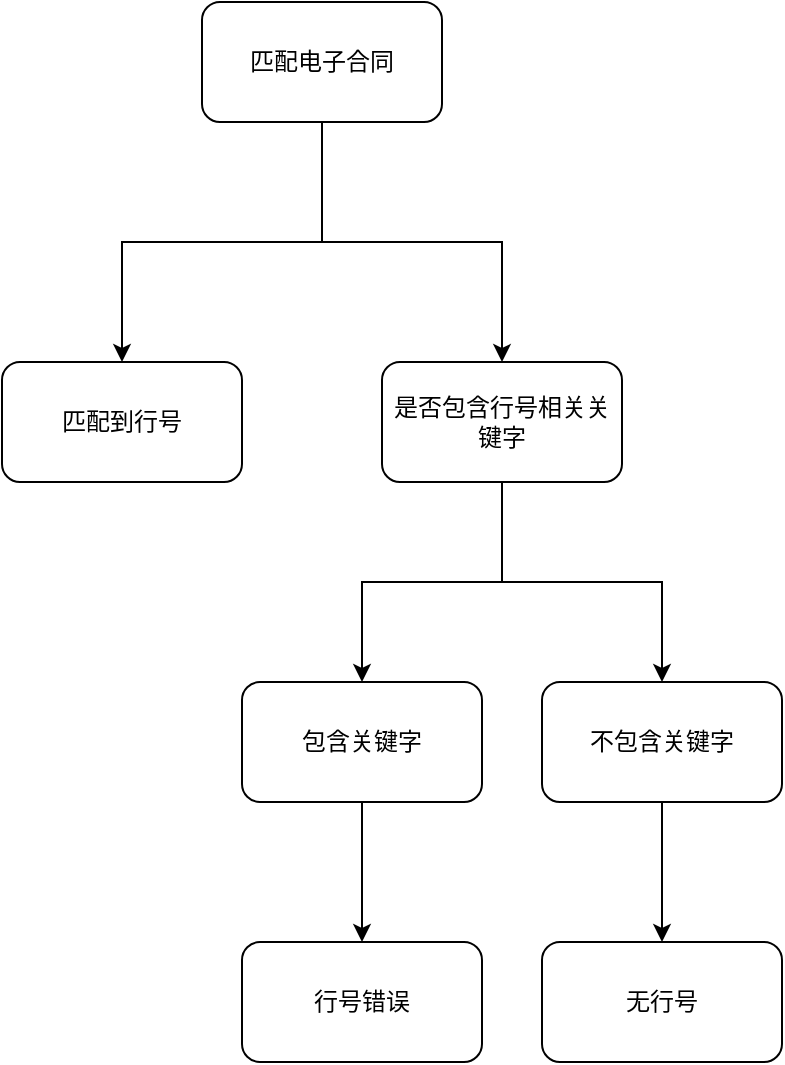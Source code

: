 <mxfile version="20.0.4" type="github">
  <diagram id="oPbZiHAzVxmNo4ZuS6LW" name="Page-1">
    <mxGraphModel dx="1422" dy="762" grid="1" gridSize="10" guides="1" tooltips="1" connect="1" arrows="1" fold="1" page="1" pageScale="1" pageWidth="827" pageHeight="1169" math="0" shadow="0">
      <root>
        <mxCell id="0" />
        <mxCell id="1" parent="0" />
        <mxCell id="HEcll5zw7bfpOyX7mz7_-5" style="edgeStyle=orthogonalEdgeStyle;rounded=0;orthogonalLoop=1;jettySize=auto;html=1;" edge="1" parent="1" source="HEcll5zw7bfpOyX7mz7_-1" target="HEcll5zw7bfpOyX7mz7_-4">
          <mxGeometry relative="1" as="geometry" />
        </mxCell>
        <mxCell id="HEcll5zw7bfpOyX7mz7_-6" style="edgeStyle=orthogonalEdgeStyle;rounded=0;orthogonalLoop=1;jettySize=auto;html=1;" edge="1" parent="1" source="HEcll5zw7bfpOyX7mz7_-1" target="HEcll5zw7bfpOyX7mz7_-2">
          <mxGeometry relative="1" as="geometry" />
        </mxCell>
        <mxCell id="HEcll5zw7bfpOyX7mz7_-1" value="匹配电子合同" style="rounded=1;whiteSpace=wrap;html=1;" vertex="1" parent="1">
          <mxGeometry x="340" y="180" width="120" height="60" as="geometry" />
        </mxCell>
        <mxCell id="HEcll5zw7bfpOyX7mz7_-2" value="匹配到行号" style="rounded=1;whiteSpace=wrap;html=1;" vertex="1" parent="1">
          <mxGeometry x="240" y="360" width="120" height="60" as="geometry" />
        </mxCell>
        <mxCell id="HEcll5zw7bfpOyX7mz7_-8" style="edgeStyle=orthogonalEdgeStyle;rounded=0;orthogonalLoop=1;jettySize=auto;html=1;" edge="1" parent="1" source="HEcll5zw7bfpOyX7mz7_-4" target="HEcll5zw7bfpOyX7mz7_-7">
          <mxGeometry relative="1" as="geometry" />
        </mxCell>
        <mxCell id="HEcll5zw7bfpOyX7mz7_-10" style="edgeStyle=orthogonalEdgeStyle;rounded=0;orthogonalLoop=1;jettySize=auto;html=1;" edge="1" parent="1" source="HEcll5zw7bfpOyX7mz7_-4" target="HEcll5zw7bfpOyX7mz7_-9">
          <mxGeometry relative="1" as="geometry" />
        </mxCell>
        <mxCell id="HEcll5zw7bfpOyX7mz7_-4" value="是否包含行号相关关键字" style="rounded=1;whiteSpace=wrap;html=1;" vertex="1" parent="1">
          <mxGeometry x="430" y="360" width="120" height="60" as="geometry" />
        </mxCell>
        <mxCell id="HEcll5zw7bfpOyX7mz7_-14" style="edgeStyle=orthogonalEdgeStyle;rounded=0;orthogonalLoop=1;jettySize=auto;html=1;" edge="1" parent="1" source="HEcll5zw7bfpOyX7mz7_-7" target="HEcll5zw7bfpOyX7mz7_-13">
          <mxGeometry relative="1" as="geometry" />
        </mxCell>
        <mxCell id="HEcll5zw7bfpOyX7mz7_-7" value="包含关键字" style="rounded=1;whiteSpace=wrap;html=1;" vertex="1" parent="1">
          <mxGeometry x="360" y="520" width="120" height="60" as="geometry" />
        </mxCell>
        <mxCell id="HEcll5zw7bfpOyX7mz7_-12" style="edgeStyle=orthogonalEdgeStyle;rounded=0;orthogonalLoop=1;jettySize=auto;html=1;" edge="1" parent="1" source="HEcll5zw7bfpOyX7mz7_-9" target="HEcll5zw7bfpOyX7mz7_-11">
          <mxGeometry relative="1" as="geometry" />
        </mxCell>
        <mxCell id="HEcll5zw7bfpOyX7mz7_-9" value="不包含关键字" style="rounded=1;whiteSpace=wrap;html=1;" vertex="1" parent="1">
          <mxGeometry x="510" y="520" width="120" height="60" as="geometry" />
        </mxCell>
        <mxCell id="HEcll5zw7bfpOyX7mz7_-11" value="无行号" style="rounded=1;whiteSpace=wrap;html=1;" vertex="1" parent="1">
          <mxGeometry x="510" y="650" width="120" height="60" as="geometry" />
        </mxCell>
        <mxCell id="HEcll5zw7bfpOyX7mz7_-13" value="行号错误" style="rounded=1;whiteSpace=wrap;html=1;" vertex="1" parent="1">
          <mxGeometry x="360" y="650" width="120" height="60" as="geometry" />
        </mxCell>
      </root>
    </mxGraphModel>
  </diagram>
</mxfile>
